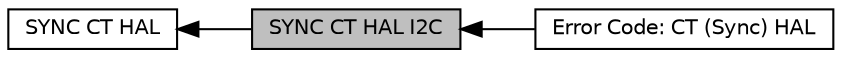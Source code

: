 digraph "SYNC CT HAL I2C"
{
  edge [fontname="Helvetica",fontsize="10",labelfontname="Helvetica",labelfontsize="10"];
  node [fontname="Helvetica",fontsize="10",shape=record];
  rankdir=LR;
  Node2 [label="Error Code: CT (Sync) HAL",height=0.2,width=0.4,color="black", fillcolor="white", style="filled",URL="$d2/df5/group__grp_err___hal_sync_c_t.html",tooltip="Error codes for Synchronous CT HAL. "];
  Node0 [label="SYNC CT HAL I2C",height=0.2,width=0.4,color="black", fillcolor="grey75", style="filled", fontcolor="black"];
  Node1 [label="SYNC CT HAL",height=0.2,width=0.4,color="black", fillcolor="white", style="filled",URL="$db/d7e/group__phhal_sync_ct.html",tooltip="The Synchornous CT (HAL) APIs. "];
  Node1->Node0 [shape=plaintext, dir="back", style="solid"];
  Node0->Node2 [shape=plaintext, dir="back", style="solid"];
}
